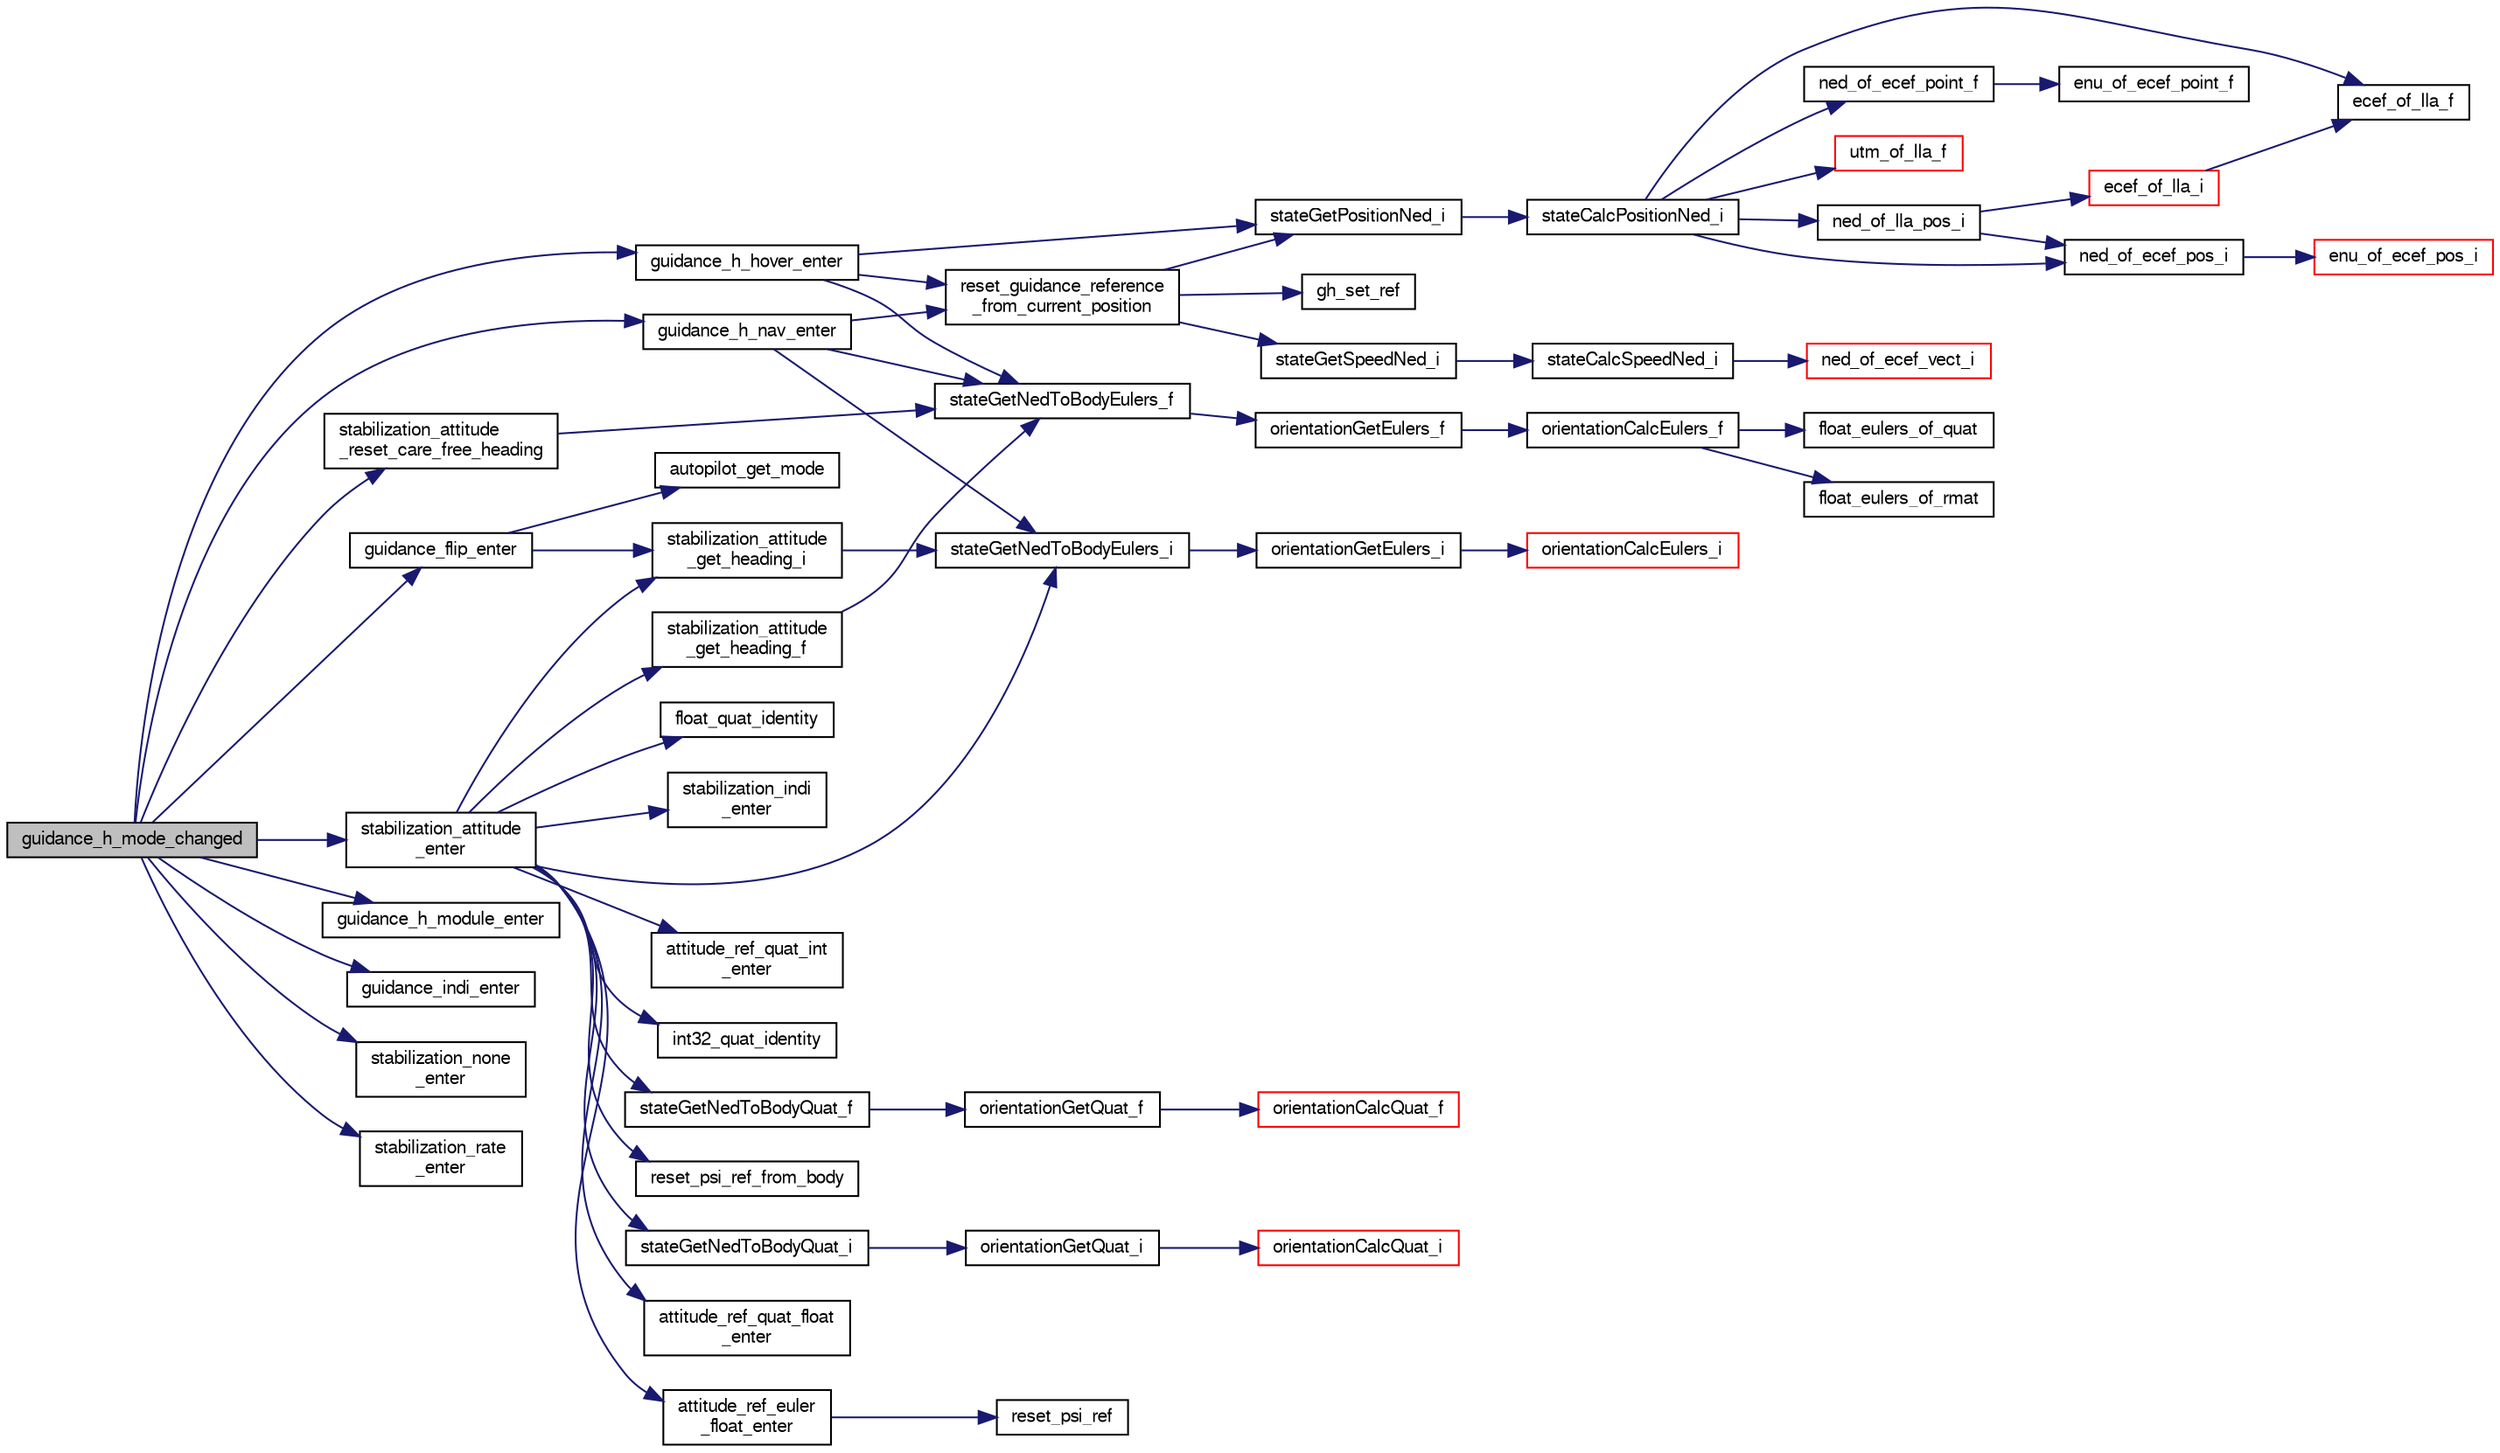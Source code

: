 digraph "guidance_h_mode_changed"
{
  edge [fontname="FreeSans",fontsize="10",labelfontname="FreeSans",labelfontsize="10"];
  node [fontname="FreeSans",fontsize="10",shape=record];
  rankdir="LR";
  Node1 [label="guidance_h_mode_changed",height=0.2,width=0.4,color="black", fillcolor="grey75", style="filled", fontcolor="black"];
  Node1 -> Node2 [color="midnightblue",fontsize="10",style="solid",fontname="FreeSans"];
  Node2 [label="guidance_flip_enter",height=0.2,width=0.4,color="black", fillcolor="white", style="filled",URL="$guidance__flip_8c.html#a896a483b1034357b2911e72d625ff8fd"];
  Node2 -> Node3 [color="midnightblue",fontsize="10",style="solid",fontname="FreeSans"];
  Node3 [label="stabilization_attitude\l_get_heading_i",height=0.2,width=0.4,color="black", fillcolor="white", style="filled",URL="$stabilization__attitude__rc__setpoint_8c.html#a1270210b635f040b5bdd7d974f29c71f"];
  Node3 -> Node4 [color="midnightblue",fontsize="10",style="solid",fontname="FreeSans"];
  Node4 [label="stateGetNedToBodyEulers_i",height=0.2,width=0.4,color="black", fillcolor="white", style="filled",URL="$group__state__attitude.html#ga5ae8778366c1fad669189cb2def40792",tooltip="Get vehicle body attitude euler angles (int). "];
  Node4 -> Node5 [color="midnightblue",fontsize="10",style="solid",fontname="FreeSans"];
  Node5 [label="orientationGetEulers_i",height=0.2,width=0.4,color="black", fillcolor="white", style="filled",URL="$group__math__orientation__representation.html#gae05f220bbbdaafcbe11bc2d1fb622f39",tooltip="Get vehicle body attitude euler angles (int). "];
  Node5 -> Node6 [color="midnightblue",fontsize="10",style="solid",fontname="FreeSans"];
  Node6 [label="orientationCalcEulers_i",height=0.2,width=0.4,color="red", fillcolor="white", style="filled",URL="$group__math__orientation__representation.html#gaa07c68d2ea52188413c8c90ce48b73c8"];
  Node2 -> Node7 [color="midnightblue",fontsize="10",style="solid",fontname="FreeSans"];
  Node7 [label="autopilot_get_mode",height=0.2,width=0.4,color="black", fillcolor="white", style="filled",URL="$autopilot_8c.html#a23af2ac2d4bcb9b71c869a409de61cc4",tooltip="get autopilot mode "];
  Node1 -> Node8 [color="midnightblue",fontsize="10",style="solid",fontname="FreeSans"];
  Node8 [label="guidance_h_hover_enter",height=0.2,width=0.4,color="black", fillcolor="white", style="filled",URL="$rotorcraft_2guidance_2guidance__h_8c.html#a32c1c61b5aa933b712fd75a1a9bdc162"];
  Node8 -> Node9 [color="midnightblue",fontsize="10",style="solid",fontname="FreeSans"];
  Node9 [label="reset_guidance_reference\l_from_current_position",height=0.2,width=0.4,color="black", fillcolor="white", style="filled",URL="$rotorcraft_2guidance_2guidance__h_8c.html#ad9bd6447dd5cea00192adfbbf5a30cd5"];
  Node9 -> Node10 [color="midnightblue",fontsize="10",style="solid",fontname="FreeSans"];
  Node10 [label="stateGetPositionNed_i",height=0.2,width=0.4,color="black", fillcolor="white", style="filled",URL="$group__state__position.html#gaf9a3b3ed4f6a011ae65d49d78bf4aa25",tooltip="Get position in local NED coordinates (int). "];
  Node10 -> Node11 [color="midnightblue",fontsize="10",style="solid",fontname="FreeSans"];
  Node11 [label="stateCalcPositionNed_i",height=0.2,width=0.4,color="black", fillcolor="white", style="filled",URL="$group__state__position.html#gac60dff329c00697fc9fcc459406293c9"];
  Node11 -> Node12 [color="midnightblue",fontsize="10",style="solid",fontname="FreeSans"];
  Node12 [label="ned_of_ecef_pos_i",height=0.2,width=0.4,color="black", fillcolor="white", style="filled",URL="$group__math__geodetic__int.html#ga55c109fccf11d3699553122869dfd38b",tooltip="Convert a ECEF position to local NED. "];
  Node12 -> Node13 [color="midnightblue",fontsize="10",style="solid",fontname="FreeSans"];
  Node13 [label="enu_of_ecef_pos_i",height=0.2,width=0.4,color="red", fillcolor="white", style="filled",URL="$group__math__geodetic__int.html#ga710a45725431766f0a003ba93cb58a11",tooltip="Convert a ECEF position to local ENU. "];
  Node11 -> Node14 [color="midnightblue",fontsize="10",style="solid",fontname="FreeSans"];
  Node14 [label="ned_of_ecef_point_f",height=0.2,width=0.4,color="black", fillcolor="white", style="filled",URL="$pprz__geodetic__float_8c.html#a3045a5a383aa4ebf5b8a9763773b9b6d"];
  Node14 -> Node15 [color="midnightblue",fontsize="10",style="solid",fontname="FreeSans"];
  Node15 [label="enu_of_ecef_point_f",height=0.2,width=0.4,color="black", fillcolor="white", style="filled",URL="$pprz__geodetic__float_8c.html#a2a82ebdce90a3e41d54f72c5e787fcd0"];
  Node11 -> Node16 [color="midnightblue",fontsize="10",style="solid",fontname="FreeSans"];
  Node16 [label="ecef_of_lla_f",height=0.2,width=0.4,color="black", fillcolor="white", style="filled",URL="$pprz__geodetic__float_8c.html#a65bc5ba8b61d014ca659035759cc001c"];
  Node11 -> Node17 [color="midnightblue",fontsize="10",style="solid",fontname="FreeSans"];
  Node17 [label="ned_of_lla_pos_i",height=0.2,width=0.4,color="black", fillcolor="white", style="filled",URL="$group__math__geodetic__int.html#ga196c47e1d20669076a358d0f4317e093",tooltip="Convert a point from LLA to local NED. "];
  Node17 -> Node18 [color="midnightblue",fontsize="10",style="solid",fontname="FreeSans"];
  Node18 [label="ecef_of_lla_i",height=0.2,width=0.4,color="red", fillcolor="white", style="filled",URL="$group__math__geodetic__int.html#ga386f7bf340618bf1454ca2a3b5086100",tooltip="Convert a LLA to ECEF. "];
  Node18 -> Node16 [color="midnightblue",fontsize="10",style="solid",fontname="FreeSans"];
  Node17 -> Node12 [color="midnightblue",fontsize="10",style="solid",fontname="FreeSans"];
  Node11 -> Node19 [color="midnightblue",fontsize="10",style="solid",fontname="FreeSans"];
  Node19 [label="utm_of_lla_f",height=0.2,width=0.4,color="red", fillcolor="white", style="filled",URL="$pprz__geodetic__float_8c.html#af99d4775df518f30b741b49c26eceedd"];
  Node9 -> Node20 [color="midnightblue",fontsize="10",style="solid",fontname="FreeSans"];
  Node20 [label="stateGetSpeedNed_i",height=0.2,width=0.4,color="black", fillcolor="white", style="filled",URL="$group__state__velocity.html#gaed641b0c36e2ad2407a97be88ec2506c",tooltip="Get ground speed in local NED coordinates (int). "];
  Node20 -> Node21 [color="midnightblue",fontsize="10",style="solid",fontname="FreeSans"];
  Node21 [label="stateCalcSpeedNed_i",height=0.2,width=0.4,color="black", fillcolor="white", style="filled",URL="$group__state__velocity.html#gaefc74e9c1a2033ec07959a2fde629bd5"];
  Node21 -> Node22 [color="midnightblue",fontsize="10",style="solid",fontname="FreeSans"];
  Node22 [label="ned_of_ecef_vect_i",height=0.2,width=0.4,color="red", fillcolor="white", style="filled",URL="$group__math__geodetic__int.html#gab4eda479f4c01e96082d8a352f16cfea",tooltip="Rotate a vector from ECEF to NED. "];
  Node9 -> Node23 [color="midnightblue",fontsize="10",style="solid",fontname="FreeSans"];
  Node23 [label="gh_set_ref",height=0.2,width=0.4,color="black", fillcolor="white", style="filled",URL="$guidance__h__ref_8c.html#a6aa584c95b0d6b7f797ae073069a78f0"];
  Node8 -> Node24 [color="midnightblue",fontsize="10",style="solid",fontname="FreeSans"];
  Node24 [label="stateGetNedToBodyEulers_f",height=0.2,width=0.4,color="black", fillcolor="white", style="filled",URL="$group__state__attitude.html#ga9a5e6bac6e7d78e1b33430e73344615b",tooltip="Get vehicle body attitude euler angles (float). "];
  Node24 -> Node25 [color="midnightblue",fontsize="10",style="solid",fontname="FreeSans"];
  Node25 [label="orientationGetEulers_f",height=0.2,width=0.4,color="black", fillcolor="white", style="filled",URL="$group__math__orientation__representation.html#gaaae3838d0b45682d48257d5dbfff3030",tooltip="Get vehicle body attitude euler angles (float). "];
  Node25 -> Node26 [color="midnightblue",fontsize="10",style="solid",fontname="FreeSans"];
  Node26 [label="orientationCalcEulers_f",height=0.2,width=0.4,color="black", fillcolor="white", style="filled",URL="$group__math__orientation__representation.html#ga8b8bf1c74adb971f399f0dd4f84d9388"];
  Node26 -> Node27 [color="midnightblue",fontsize="10",style="solid",fontname="FreeSans"];
  Node27 [label="float_eulers_of_rmat",height=0.2,width=0.4,color="black", fillcolor="white", style="filled",URL="$group__math__algebra__float.html#gac568e7074d2732d1237f80898c1dfb76"];
  Node26 -> Node28 [color="midnightblue",fontsize="10",style="solid",fontname="FreeSans"];
  Node28 [label="float_eulers_of_quat",height=0.2,width=0.4,color="black", fillcolor="white", style="filled",URL="$group__math__algebra__float.html#gacd48accfe6eaac320b0d651d894e1db8",tooltip="euler rotation &#39;ZYX&#39; "];
  Node8 -> Node10 [color="midnightblue",fontsize="10",style="solid",fontname="FreeSans"];
  Node1 -> Node29 [color="midnightblue",fontsize="10",style="solid",fontname="FreeSans"];
  Node29 [label="guidance_h_module_enter",height=0.2,width=0.4,color="black", fillcolor="white", style="filled",URL="$ctrl__module__innerloop__demo_8c.html#af0a3b4e238d064326406719e8244e92d"];
  Node1 -> Node30 [color="midnightblue",fontsize="10",style="solid",fontname="FreeSans"];
  Node30 [label="guidance_h_nav_enter",height=0.2,width=0.4,color="black", fillcolor="white", style="filled",URL="$rotorcraft_2guidance_2guidance__h_8c.html#aaecb10d1d18788c0de654dd479441b20"];
  Node30 -> Node9 [color="midnightblue",fontsize="10",style="solid",fontname="FreeSans"];
  Node30 -> Node4 [color="midnightblue",fontsize="10",style="solid",fontname="FreeSans"];
  Node30 -> Node24 [color="midnightblue",fontsize="10",style="solid",fontname="FreeSans"];
  Node1 -> Node31 [color="midnightblue",fontsize="10",style="solid",fontname="FreeSans"];
  Node31 [label="guidance_indi_enter",height=0.2,width=0.4,color="black", fillcolor="white", style="filled",URL="$guidance__indi_8c.html#a638dd6a545987ce3e0a8c8cef1e3481c",tooltip="Call upon entering indi guidance. "];
  Node1 -> Node32 [color="midnightblue",fontsize="10",style="solid",fontname="FreeSans"];
  Node32 [label="stabilization_attitude\l_enter",height=0.2,width=0.4,color="black", fillcolor="white", style="filled",URL="$rotorcraft_2stabilization_2stabilization__attitude_8h.html#a23f862ca823e6fd23fc9c111178be077"];
  Node32 -> Node33 [color="midnightblue",fontsize="10",style="solid",fontname="FreeSans"];
  Node33 [label="stabilization_attitude\l_get_heading_f",height=0.2,width=0.4,color="black", fillcolor="white", style="filled",URL="$stabilization__attitude__rc__setpoint_8c.html#aef31d05722347c8213ef503f5c6f1113"];
  Node33 -> Node24 [color="midnightblue",fontsize="10",style="solid",fontname="FreeSans"];
  Node32 -> Node34 [color="midnightblue",fontsize="10",style="solid",fontname="FreeSans"];
  Node34 [label="attitude_ref_euler\l_float_enter",height=0.2,width=0.4,color="black", fillcolor="white", style="filled",URL="$stabilization__attitude__ref__euler__float_8c.html#a7fcefe5e6328d89221e00a1c285d018a"];
  Node34 -> Node35 [color="midnightblue",fontsize="10",style="solid",fontname="FreeSans"];
  Node35 [label="reset_psi_ref",height=0.2,width=0.4,color="black", fillcolor="white", style="filled",URL="$stabilization__attitude__ref__euler__float_8c.html#a6a5d0ab462481567bc0272c3b2604df9"];
  Node32 -> Node4 [color="midnightblue",fontsize="10",style="solid",fontname="FreeSans"];
  Node32 -> Node36 [color="midnightblue",fontsize="10",style="solid",fontname="FreeSans"];
  Node36 [label="reset_psi_ref_from_body",height=0.2,width=0.4,color="black", fillcolor="white", style="filled",URL="$stabilization__attitude__euler__int_8c.html#a60f842edfa8dd98a227f18def04a0b55"];
  Node32 -> Node3 [color="midnightblue",fontsize="10",style="solid",fontname="FreeSans"];
  Node32 -> Node37 [color="midnightblue",fontsize="10",style="solid",fontname="FreeSans"];
  Node37 [label="stateGetNedToBodyQuat_f",height=0.2,width=0.4,color="black", fillcolor="white", style="filled",URL="$group__state__attitude.html#gae03bd8f94b7150506835b77060b73311",tooltip="Get vehicle body attitude quaternion (float). "];
  Node37 -> Node38 [color="midnightblue",fontsize="10",style="solid",fontname="FreeSans"];
  Node38 [label="orientationGetQuat_f",height=0.2,width=0.4,color="black", fillcolor="white", style="filled",URL="$group__math__orientation__representation.html#ga4bc38966bac43e1f55b2f042d8f2e411",tooltip="Get vehicle body attitude quaternion (float). "];
  Node38 -> Node39 [color="midnightblue",fontsize="10",style="solid",fontname="FreeSans"];
  Node39 [label="orientationCalcQuat_f",height=0.2,width=0.4,color="red", fillcolor="white", style="filled",URL="$group__math__orientation__representation.html#ga33edf7d5bd278bed617fb5aa88559dc2"];
  Node32 -> Node40 [color="midnightblue",fontsize="10",style="solid",fontname="FreeSans"];
  Node40 [label="attitude_ref_quat_float\l_enter",height=0.2,width=0.4,color="black", fillcolor="white", style="filled",URL="$stabilization__attitude__ref__quat__float_8c.html#a7db3c49e65e9d2d4d273b1eaf4a7243b"];
  Node32 -> Node41 [color="midnightblue",fontsize="10",style="solid",fontname="FreeSans"];
  Node41 [label="float_quat_identity",height=0.2,width=0.4,color="black", fillcolor="white", style="filled",URL="$group__math__algebra__float.html#ga0f036208343a764a0c1616264dbe31ca",tooltip="initialises a quaternion to identity "];
  Node32 -> Node42 [color="midnightblue",fontsize="10",style="solid",fontname="FreeSans"];
  Node42 [label="stabilization_indi\l_enter",height=0.2,width=0.4,color="black", fillcolor="white", style="filled",URL="$stabilization__indi_8c.html#a121fd732c65156adade05ffb27fbaf52",tooltip="Function that resets important values upon engaging INDI. "];
  Node32 -> Node43 [color="midnightblue",fontsize="10",style="solid",fontname="FreeSans"];
  Node43 [label="stateGetNedToBodyQuat_i",height=0.2,width=0.4,color="black", fillcolor="white", style="filled",URL="$group__state__attitude.html#ga28e5de0a4822cabcfe8350e2343111ce",tooltip="Get vehicle body attitude quaternion (int). "];
  Node43 -> Node44 [color="midnightblue",fontsize="10",style="solid",fontname="FreeSans"];
  Node44 [label="orientationGetQuat_i",height=0.2,width=0.4,color="black", fillcolor="white", style="filled",URL="$group__math__orientation__representation.html#ga86b153b2106a638cef8e314125c47306",tooltip="Get vehicle body attitude quaternion (int). "];
  Node44 -> Node45 [color="midnightblue",fontsize="10",style="solid",fontname="FreeSans"];
  Node45 [label="orientationCalcQuat_i",height=0.2,width=0.4,color="red", fillcolor="white", style="filled",URL="$group__math__orientation__representation.html#gaa411e2093feec3fef9e18c4a52b74c38"];
  Node32 -> Node46 [color="midnightblue",fontsize="10",style="solid",fontname="FreeSans"];
  Node46 [label="attitude_ref_quat_int\l_enter",height=0.2,width=0.4,color="black", fillcolor="white", style="filled",URL="$stabilization__attitude__ref__quat__int_8c.html#a56fb443fa60679e83c39b986a94810dc"];
  Node32 -> Node47 [color="midnightblue",fontsize="10",style="solid",fontname="FreeSans"];
  Node47 [label="int32_quat_identity",height=0.2,width=0.4,color="black", fillcolor="white", style="filled",URL="$group__math__algebra__int.html#ga698f3fc474f66517868238f6f6b08fca",tooltip="initialises a quaternion to identity "];
  Node1 -> Node48 [color="midnightblue",fontsize="10",style="solid",fontname="FreeSans"];
  Node48 [label="stabilization_attitude\l_reset_care_free_heading",height=0.2,width=0.4,color="black", fillcolor="white", style="filled",URL="$stabilization__attitude__rc__setpoint_8c.html#abdf70201d8682a7d5b567fc6f3790063",tooltip="reset the heading for care-free mode to current heading "];
  Node48 -> Node24 [color="midnightblue",fontsize="10",style="solid",fontname="FreeSans"];
  Node1 -> Node49 [color="midnightblue",fontsize="10",style="solid",fontname="FreeSans"];
  Node49 [label="stabilization_none\l_enter",height=0.2,width=0.4,color="black", fillcolor="white", style="filled",URL="$stabilization__none_8c.html#a49478c0307e64c56d48cf0feaa0d8876"];
  Node1 -> Node50 [color="midnightblue",fontsize="10",style="solid",fontname="FreeSans"];
  Node50 [label="stabilization_rate\l_enter",height=0.2,width=0.4,color="black", fillcolor="white", style="filled",URL="$stabilization__rate_8c.html#a3c8ef06f1db709ae713371b0a2a5054d"];
}
